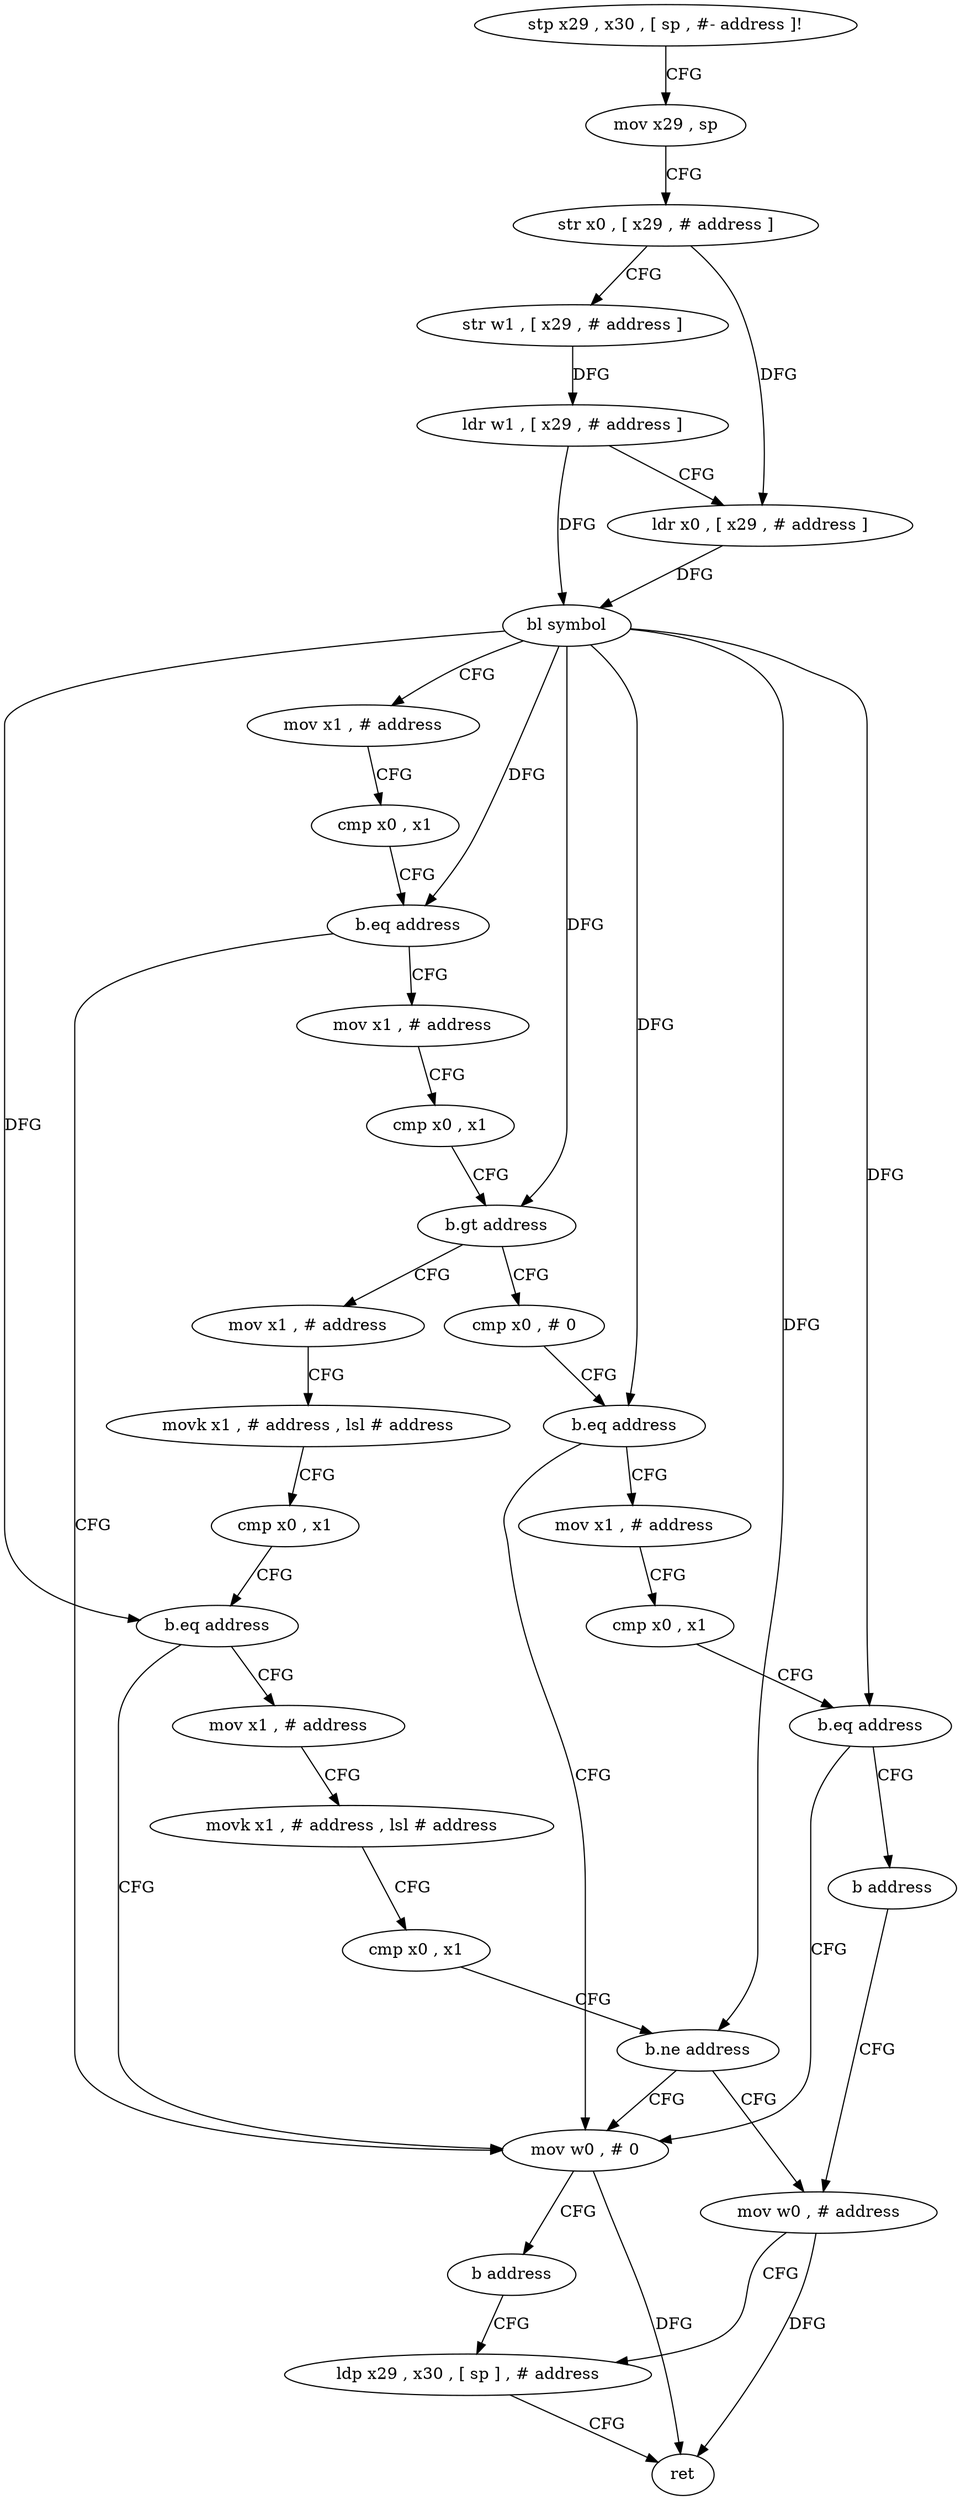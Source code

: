 digraph "func" {
"4307864" [label = "stp x29 , x30 , [ sp , #- address ]!" ]
"4307868" [label = "mov x29 , sp" ]
"4307872" [label = "str x0 , [ x29 , # address ]" ]
"4307876" [label = "str w1 , [ x29 , # address ]" ]
"4307880" [label = "ldr w1 , [ x29 , # address ]" ]
"4307884" [label = "ldr x0 , [ x29 , # address ]" ]
"4307888" [label = "bl symbol" ]
"4307892" [label = "mov x1 , # address" ]
"4307896" [label = "cmp x0 , x1" ]
"4307900" [label = "b.eq address" ]
"4307972" [label = "mov w0 , # 0" ]
"4307904" [label = "mov x1 , # address" ]
"4307976" [label = "b address" ]
"4307984" [label = "ldp x29 , x30 , [ sp ] , # address" ]
"4307908" [label = "cmp x0 , x1" ]
"4307912" [label = "b.gt address" ]
"4307940" [label = "mov x1 , # address" ]
"4307916" [label = "cmp x0 , # 0" ]
"4307988" [label = "ret" ]
"4307944" [label = "movk x1 , # address , lsl # address" ]
"4307948" [label = "cmp x0 , x1" ]
"4307952" [label = "b.eq address" ]
"4307956" [label = "mov x1 , # address" ]
"4307920" [label = "b.eq address" ]
"4307924" [label = "mov x1 , # address" ]
"4307960" [label = "movk x1 , # address , lsl # address" ]
"4307964" [label = "cmp x0 , x1" ]
"4307968" [label = "b.ne address" ]
"4307980" [label = "mov w0 , # address" ]
"4307928" [label = "cmp x0 , x1" ]
"4307932" [label = "b.eq address" ]
"4307936" [label = "b address" ]
"4307864" -> "4307868" [ label = "CFG" ]
"4307868" -> "4307872" [ label = "CFG" ]
"4307872" -> "4307876" [ label = "CFG" ]
"4307872" -> "4307884" [ label = "DFG" ]
"4307876" -> "4307880" [ label = "DFG" ]
"4307880" -> "4307884" [ label = "CFG" ]
"4307880" -> "4307888" [ label = "DFG" ]
"4307884" -> "4307888" [ label = "DFG" ]
"4307888" -> "4307892" [ label = "CFG" ]
"4307888" -> "4307900" [ label = "DFG" ]
"4307888" -> "4307912" [ label = "DFG" ]
"4307888" -> "4307952" [ label = "DFG" ]
"4307888" -> "4307920" [ label = "DFG" ]
"4307888" -> "4307968" [ label = "DFG" ]
"4307888" -> "4307932" [ label = "DFG" ]
"4307892" -> "4307896" [ label = "CFG" ]
"4307896" -> "4307900" [ label = "CFG" ]
"4307900" -> "4307972" [ label = "CFG" ]
"4307900" -> "4307904" [ label = "CFG" ]
"4307972" -> "4307976" [ label = "CFG" ]
"4307972" -> "4307988" [ label = "DFG" ]
"4307904" -> "4307908" [ label = "CFG" ]
"4307976" -> "4307984" [ label = "CFG" ]
"4307984" -> "4307988" [ label = "CFG" ]
"4307908" -> "4307912" [ label = "CFG" ]
"4307912" -> "4307940" [ label = "CFG" ]
"4307912" -> "4307916" [ label = "CFG" ]
"4307940" -> "4307944" [ label = "CFG" ]
"4307916" -> "4307920" [ label = "CFG" ]
"4307944" -> "4307948" [ label = "CFG" ]
"4307948" -> "4307952" [ label = "CFG" ]
"4307952" -> "4307972" [ label = "CFG" ]
"4307952" -> "4307956" [ label = "CFG" ]
"4307956" -> "4307960" [ label = "CFG" ]
"4307920" -> "4307972" [ label = "CFG" ]
"4307920" -> "4307924" [ label = "CFG" ]
"4307924" -> "4307928" [ label = "CFG" ]
"4307960" -> "4307964" [ label = "CFG" ]
"4307964" -> "4307968" [ label = "CFG" ]
"4307968" -> "4307980" [ label = "CFG" ]
"4307968" -> "4307972" [ label = "CFG" ]
"4307980" -> "4307984" [ label = "CFG" ]
"4307980" -> "4307988" [ label = "DFG" ]
"4307928" -> "4307932" [ label = "CFG" ]
"4307932" -> "4307972" [ label = "CFG" ]
"4307932" -> "4307936" [ label = "CFG" ]
"4307936" -> "4307980" [ label = "CFG" ]
}
